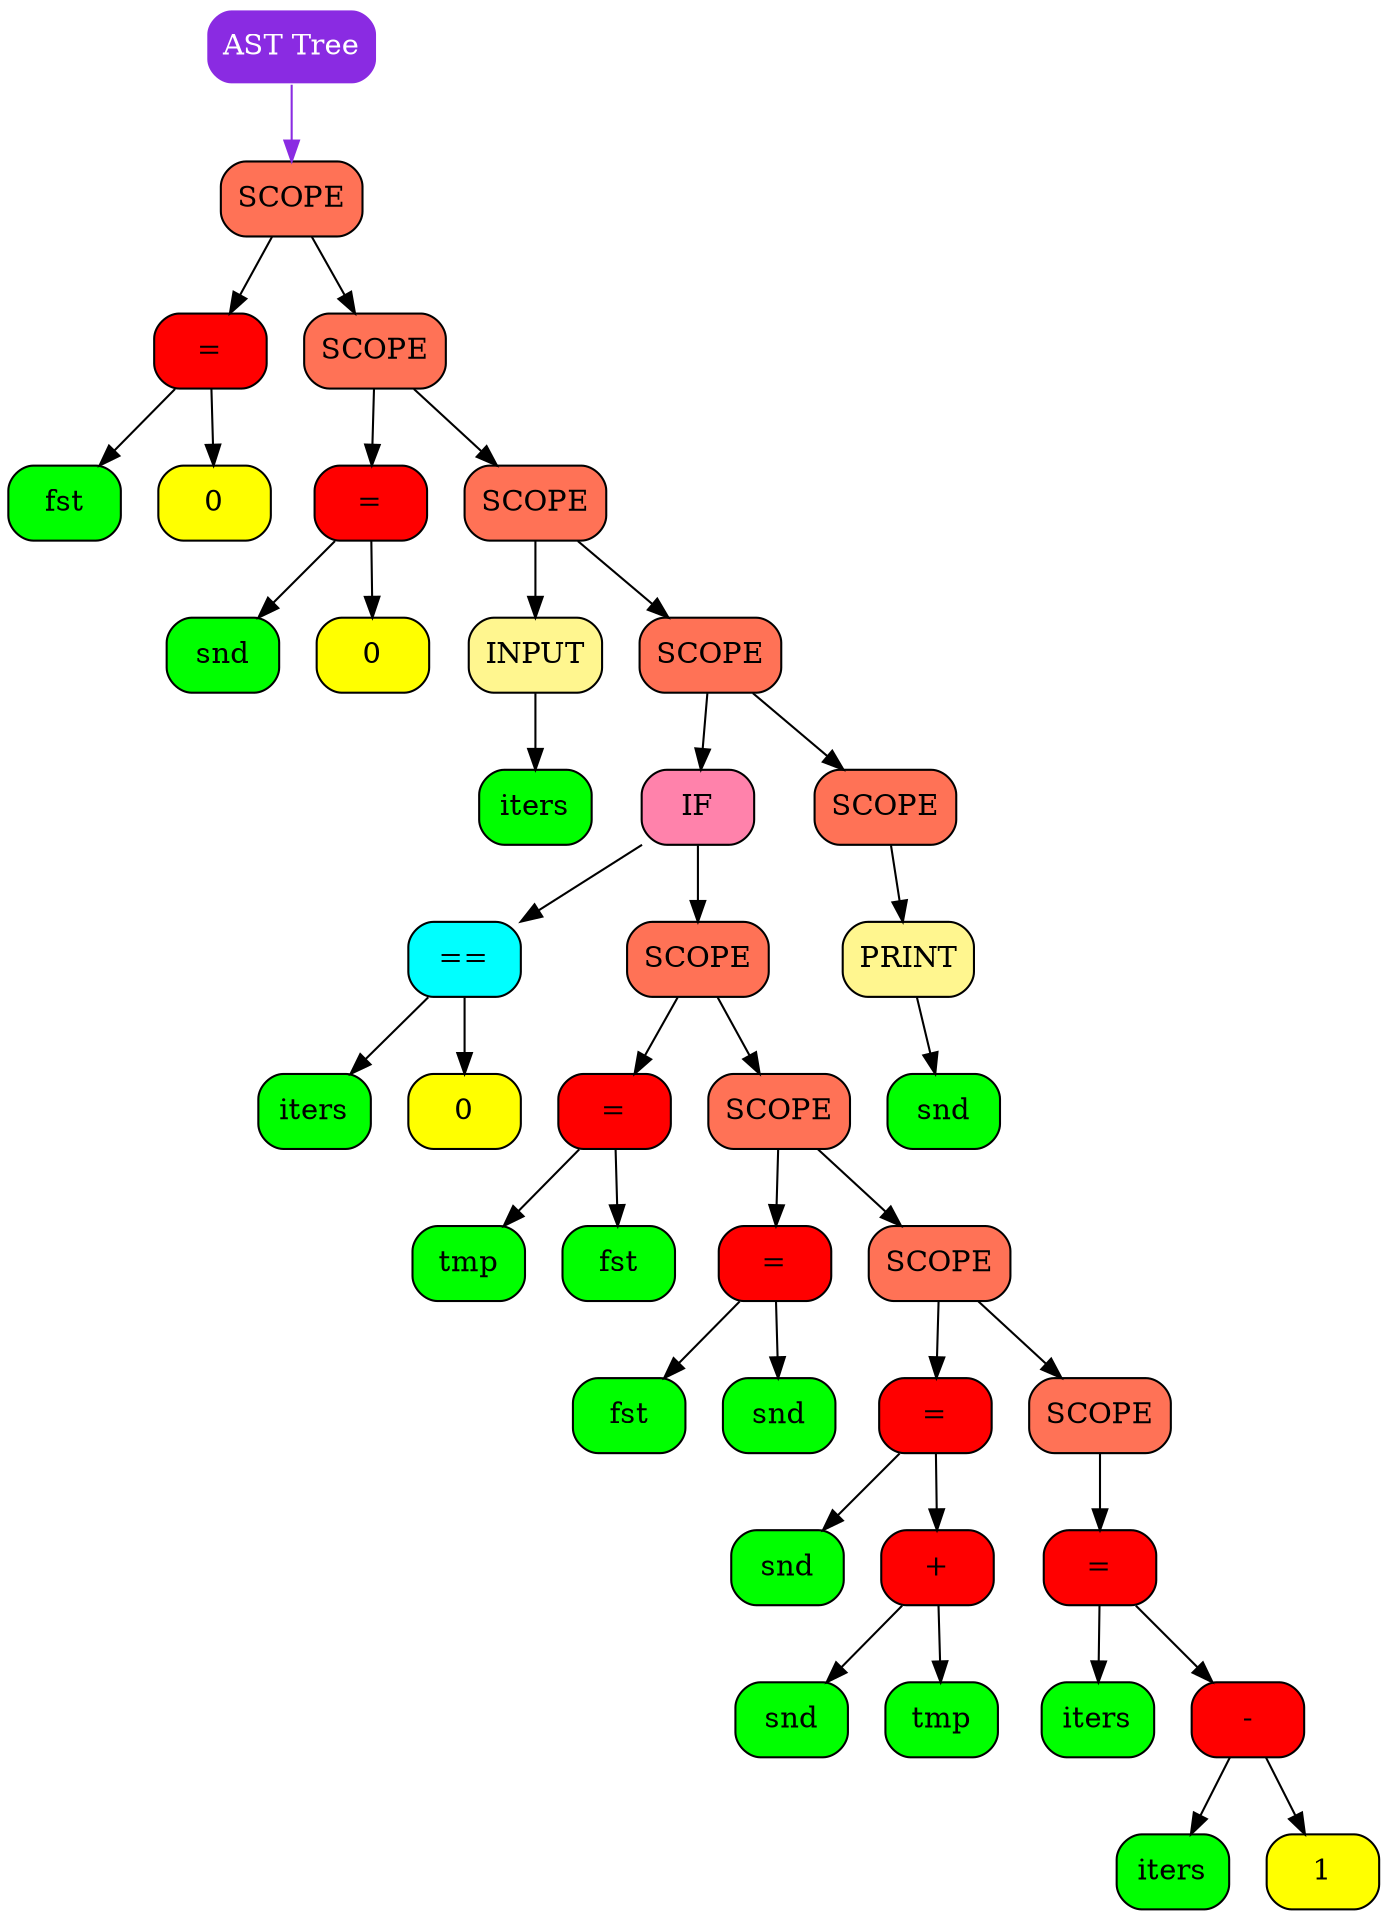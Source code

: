 digraph Tree
{
   rankdir = HR;
   tree[shape = Mrecord, style = filled, color = "white", style = filled, fontcolor = "white", fillcolor = "blueviolet", label = "AST Tree"];
   "0x141e07300"[shape = Mrecord, color = "black", style = filled, fontcolor = "black", fillcolor = "coral1"   label = " {SCOPE}"];
  "0x141e07300" -> "0x141e06be0" [color = "black"];
  "0x141e07300" -> "0x141e072e0" [color = "black"];
   "0x141e06be0"[shape = Mrecord, color = "black", style = filled, fontcolor = "black", fillcolor = "red"   label = " {=}"];
  "0x141e06be0" -> "0x141e06ba0" [color = "black"];
  "0x141e06be0" -> "0x141e06bd0" [color = "black"];
   "0x141e06ba0"[shape = Mrecord, color = "black", style = filled, fontcolor = "black", fillcolor = "green",   label = " {fst}"];
   "0x141e06bd0"[shape = Mrecord, color = "black", style = filled, fontcolor = "black", fillcolor = "yellow",   label = " {0}"];
   "0x141e072e0"[shape = Mrecord, color = "black", style = filled, fontcolor = "black", fillcolor = "coral1"   label = " {SCOPE}"];
  "0x141e072e0" -> "0x141e06c50" [color = "black"];
  "0x141e072e0" -> "0x141e072c0" [color = "black"];
   "0x141e06c50"[shape = Mrecord, color = "black", style = filled, fontcolor = "black", fillcolor = "red"   label = " {=}"];
  "0x141e06c50" -> "0x141e06c10" [color = "black"];
  "0x141e06c50" -> "0x141e06c40" [color = "black"];
   "0x141e06c10"[shape = Mrecord, color = "black", style = filled, fontcolor = "black", fillcolor = "green",   label = " {snd}"];
   "0x141e06c40"[shape = Mrecord, color = "black", style = filled, fontcolor = "black", fillcolor = "yellow",   label = " {0}"];
   "0x141e072c0"[shape = Mrecord, color = "black", style = filled, fontcolor = "black", fillcolor = "coral1"   label = " {SCOPE}"];
  "0x141e072c0" -> "0x141e06cb0" [color = "black"];
  "0x141e072c0" -> "0x141e072a0" [color = "black"];
   "0x141e06cb0"[shape = Mrecord, color = "black", style = filled, fontcolor = "black", fillcolor = "khaki1"   label = " {INPUT}"];
  "0x141e06cb0" -> "0x141e06c80" [color = "black"];
   "0x141e06c80"[shape = Mrecord, color = "black", style = filled, fontcolor = "black", fillcolor = "green",   label = " {iters}"];
   "0x141e072a0"[shape = Mrecord, color = "black", style = filled, fontcolor = "black", fillcolor = "coral1"   label = " {SCOPE}"];
  "0x141e072a0" -> "0x141e071f0" [color = "black"];
  "0x141e072a0" -> "0x141e07280" [color = "black"];
   "0x141e071f0"[shape = Mrecord, color = "black", style = filled, fontcolor = "black", fillcolor = "palevioletred1"   label = " {IF}"];
  "0x141e071f0" -> "0x141e06d20" [color = "black"];
  "0x141e071f0" -> "0x141e071d0" [color = "black"];
   "0x141e06d20"[shape = Mrecord, color = "black", style = filled, fontcolor = "black", fillcolor = "aqua"   label = " {==}"];
  "0x141e06d20" -> "0x141e06ce0" [color = "black"];
  "0x141e06d20" -> "0x141e06d10" [color = "black"];
   "0x141e06ce0"[shape = Mrecord, color = "black", style = filled, fontcolor = "black", fillcolor = "green",   label = " {iters}"];
   "0x141e06d10"[shape = Mrecord, color = "black", style = filled, fontcolor = "black", fillcolor = "yellow",   label = " {0}"];
   "0x141e071d0"[shape = Mrecord, color = "black", style = filled, fontcolor = "black", fillcolor = "coral1"   label = " {SCOPE}"];
  "0x141e071d0" -> "0x141e06db0" [color = "black"];
  "0x141e071d0" -> "0x141e071b0" [color = "black"];
   "0x141e06db0"[shape = Mrecord, color = "black", style = filled, fontcolor = "black", fillcolor = "red"   label = " {=}"];
  "0x141e06db0" -> "0x141e06d50" [color = "black"];
  "0x141e06db0" -> "0x141e06d80" [color = "black"];
   "0x141e06d50"[shape = Mrecord, color = "black", style = filled, fontcolor = "black", fillcolor = "green",   label = " {tmp}"];
   "0x141e06d80"[shape = Mrecord, color = "black", style = filled, fontcolor = "black", fillcolor = "green",   label = " {fst}"];
   "0x141e071b0"[shape = Mrecord, color = "black", style = filled, fontcolor = "black", fillcolor = "coral1"   label = " {SCOPE}"];
  "0x141e071b0" -> "0x141e06e40" [color = "black"];
  "0x141e071b0" -> "0x141e07190" [color = "black"];
   "0x141e06e40"[shape = Mrecord, color = "black", style = filled, fontcolor = "black", fillcolor = "red"   label = " {=}"];
  "0x141e06e40" -> "0x141e06de0" [color = "black"];
  "0x141e06e40" -> "0x141e06e10" [color = "black"];
   "0x141e06de0"[shape = Mrecord, color = "black", style = filled, fontcolor = "black", fillcolor = "green",   label = " {fst}"];
   "0x141e06e10"[shape = Mrecord, color = "black", style = filled, fontcolor = "black", fillcolor = "green",   label = " {snd}"];
   "0x141e07190"[shape = Mrecord, color = "black", style = filled, fontcolor = "black", fillcolor = "coral1"   label = " {SCOPE}"];
  "0x141e07190" -> "0x141e07070" [color = "black"];
  "0x141e07190" -> "0x141e07170" [color = "black"];
   "0x141e07070"[shape = Mrecord, color = "black", style = filled, fontcolor = "black", fillcolor = "red"   label = " {=}"];
  "0x141e07070" -> "0x141e06e70" [color = "black"];
  "0x141e07070" -> "0x141e06f00" [color = "black"];
   "0x141e06e70"[shape = Mrecord, color = "black", style = filled, fontcolor = "black", fillcolor = "green",   label = " {snd}"];
   "0x141e06f00"[shape = Mrecord, color = "black", style = filled, fontcolor = "black", fillcolor = "red"   label = " {+}"];
  "0x141e06f00" -> "0x141e06ea0" [color = "black"];
  "0x141e06f00" -> "0x141e06ed0" [color = "black"];
   "0x141e06ea0"[shape = Mrecord, color = "black", style = filled, fontcolor = "black", fillcolor = "green",   label = " {snd}"];
   "0x141e06ed0"[shape = Mrecord, color = "black", style = filled, fontcolor = "black", fillcolor = "green",   label = " {tmp}"];
   "0x141e07170"[shape = Mrecord, color = "black", style = filled, fontcolor = "black", fillcolor = "coral1"   label = " {SCOPE}"];
  "0x141e07170" -> "0x141e07140" [color = "black"];
   "0x141e07140"[shape = Mrecord, color = "black", style = filled, fontcolor = "black", fillcolor = "red"   label = " {=}"];
  "0x141e07140" -> "0x141e070a0" [color = "black"];
  "0x141e07140" -> "0x141e07110" [color = "black"];
   "0x141e070a0"[shape = Mrecord, color = "black", style = filled, fontcolor = "black", fillcolor = "green",   label = " {iters}"];
   "0x141e07110"[shape = Mrecord, color = "black", style = filled, fontcolor = "black", fillcolor = "red"   label = " {-}"];
  "0x141e07110" -> "0x141e070d0" [color = "black"];
  "0x141e07110" -> "0x141e07100" [color = "black"];
   "0x141e070d0"[shape = Mrecord, color = "black", style = filled, fontcolor = "black", fillcolor = "green",   label = " {iters}"];
   "0x141e07100"[shape = Mrecord, color = "black", style = filled, fontcolor = "black", fillcolor = "yellow",   label = " {1}"];
   "0x141e07280"[shape = Mrecord, color = "black", style = filled, fontcolor = "black", fillcolor = "coral1"   label = " {SCOPE}"];
  "0x141e07280" -> "0x141e07250" [color = "black"];
   "0x141e07250"[shape = Mrecord, color = "black", style = filled, fontcolor = "black", fillcolor = "khaki1"   label = " {PRINT}"];
  "0x141e07250" -> "0x141e07220" [color = "black"];
   "0x141e07220"[shape = Mrecord, color = "black", style = filled, fontcolor = "black", fillcolor = "green",   label = " {snd}"];
   tree -> "0x141e07300" [color = "blueviolet"];
}